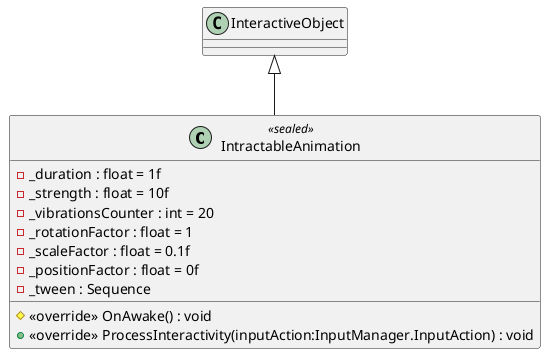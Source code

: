 @startuml
class IntractableAnimation <<sealed>> {
    - _duration : float = 1f
    - _strength : float = 10f
    - _vibrationsCounter : int = 20
    - _rotationFactor : float = 1
    - _scaleFactor : float = 0.1f
    - _positionFactor : float = 0f
    - _tween : Sequence
    # <<override>> OnAwake() : void
    + <<override>> ProcessInteractivity(inputAction:InputManager.InputAction) : void
}
InteractiveObject <|-- IntractableAnimation
@enduml
